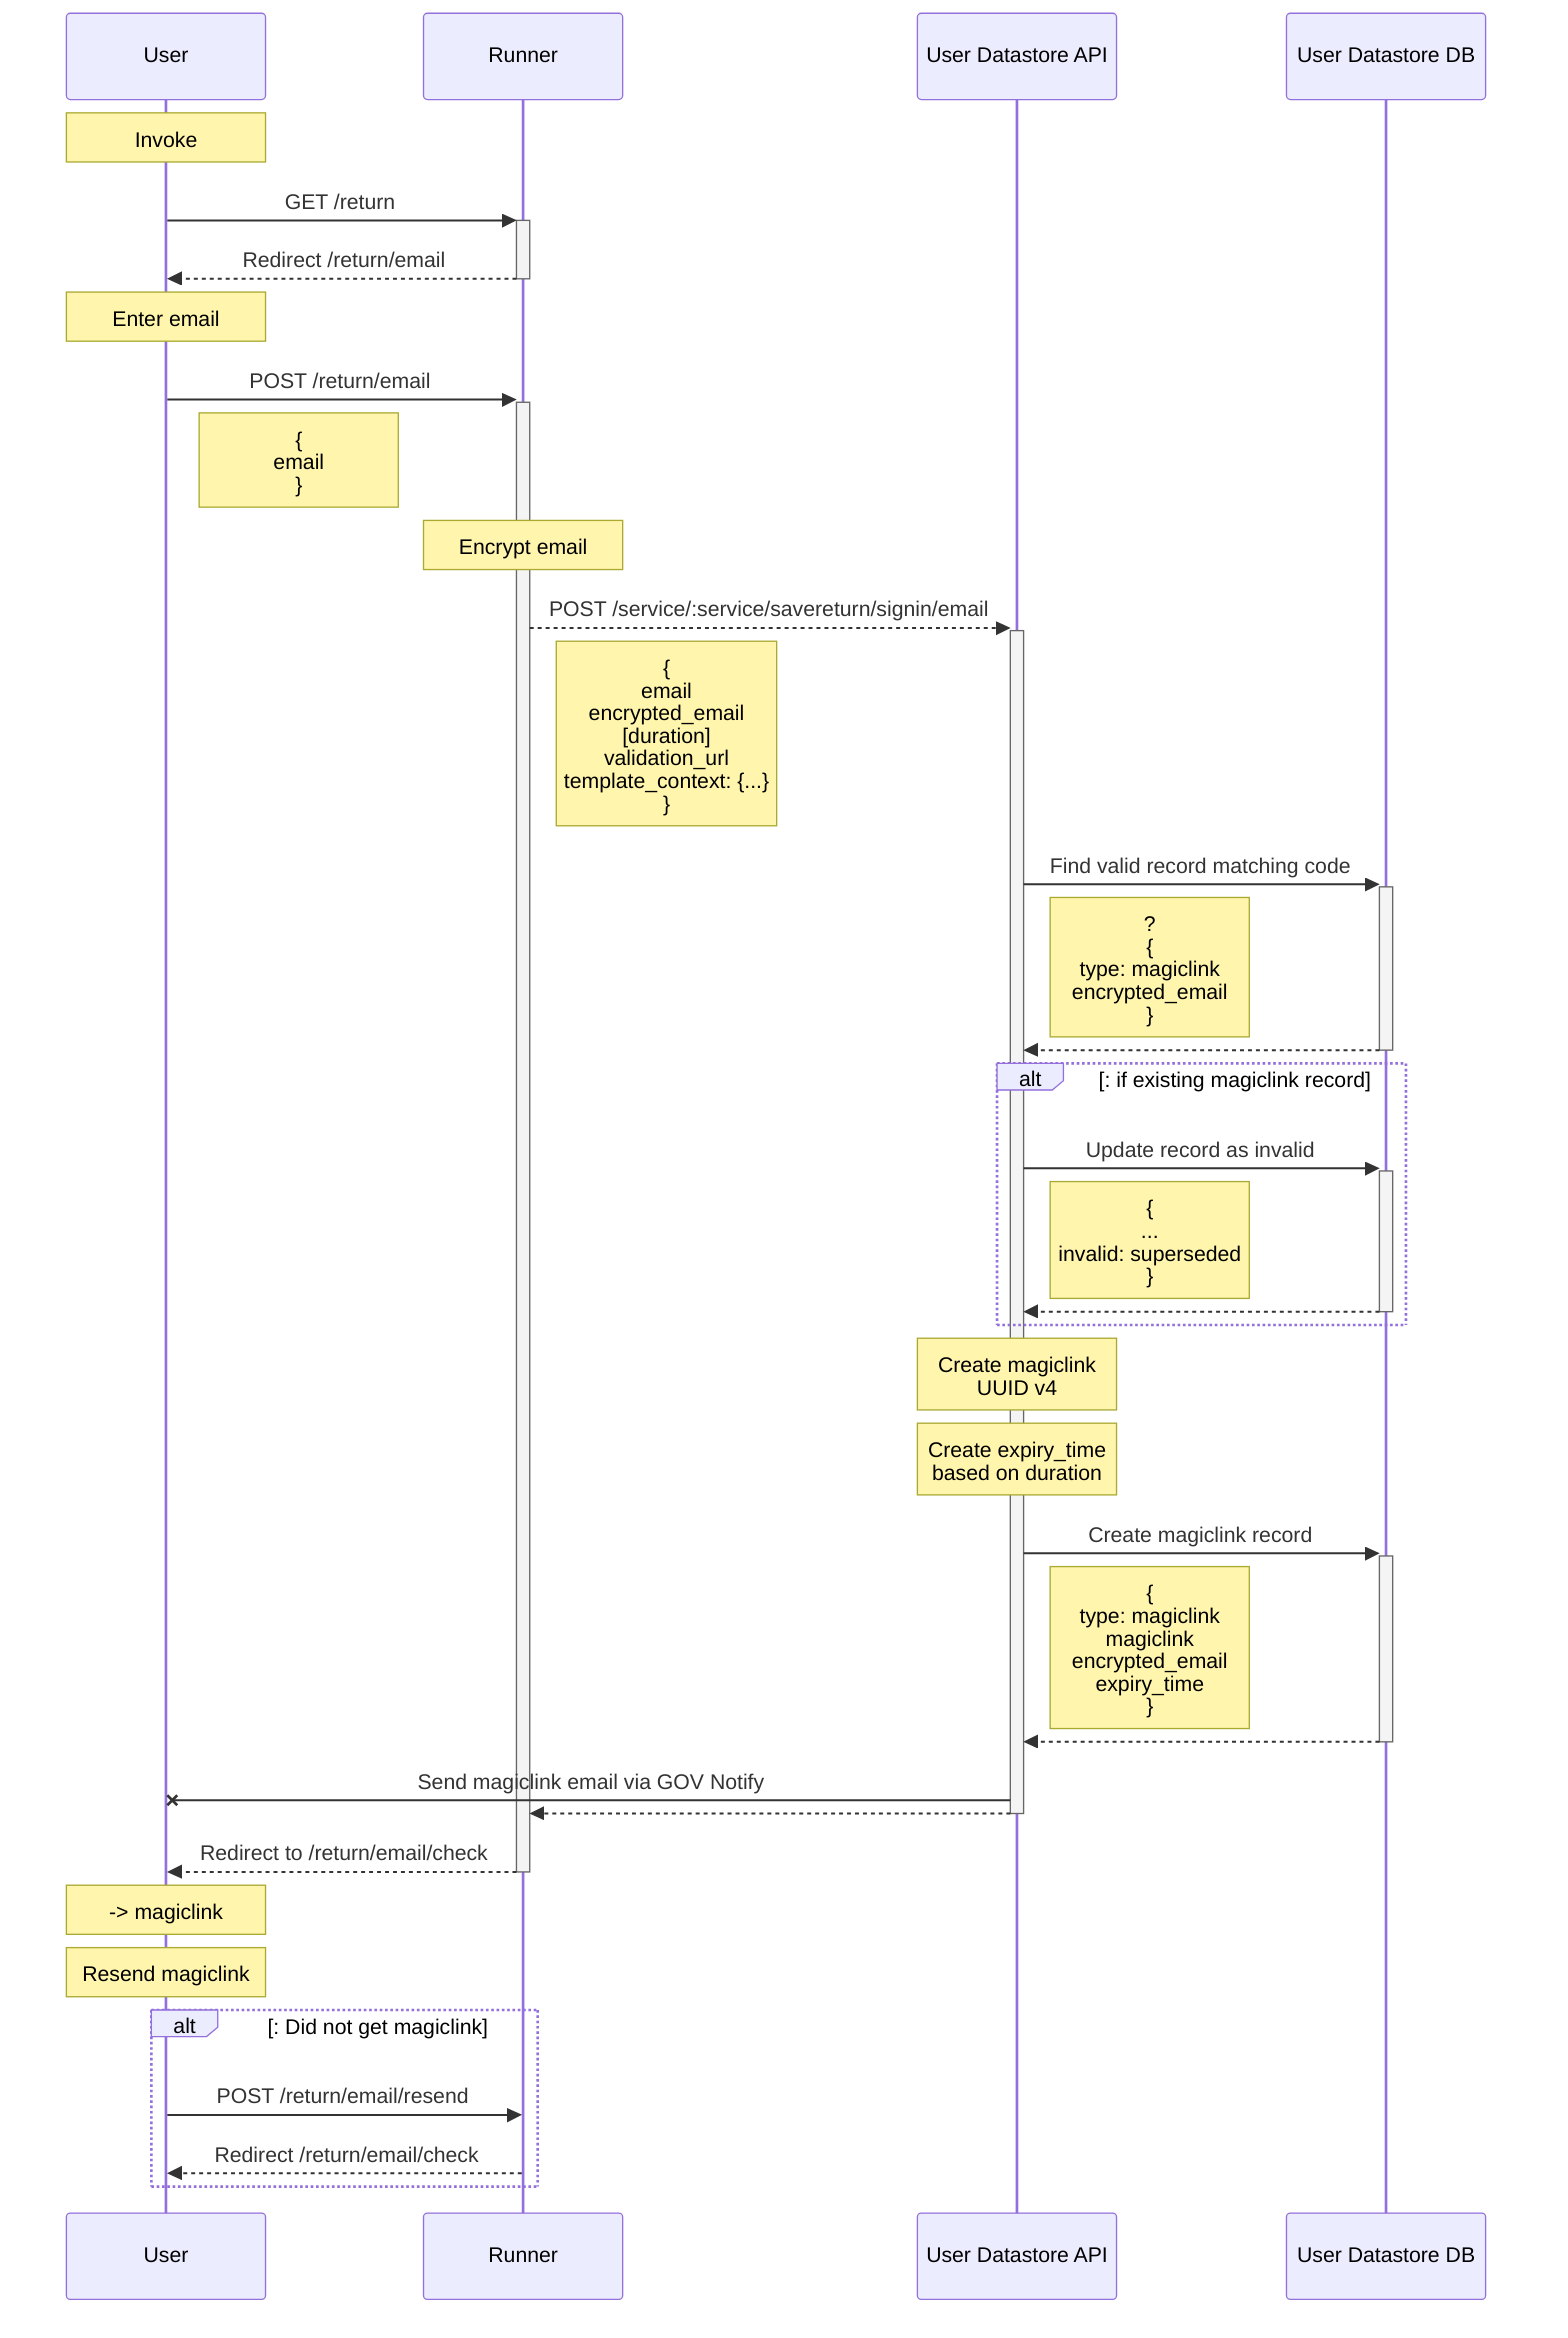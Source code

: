 sequenceDiagram

participant U as User

participant R as Runner

participant DS as User Datastore API

participant DB as User Datastore DB

Note over U: Invoke

U->>+R: GET /return

R-->>-U: Redirect /return/email

Note over U: Enter email

U->>+R: POST /return/email

Note right of U: {<br>email<br>}

Note over R: Encrypt email

R-->>+DS: POST /service/:service/savereturn/signin/email

Note right of R: {<br>email<br>encrypted_email<br>[duration]<br>validation_url<br>template_context: {...}<br>}

DS->>+DB: Find valid record matching code 

Note right of DS: ?<br>{<br>type: magiclink<br>encrypted_email<br>}

DB-->>-DS: 

alt: if existing magiclink record

DS->>+DB: Update record as invalid 

Note right of DS: {<br>...<br>invalid: superseded<br>}

DB-->>-DS: 

end

Note over DS: Create  magiclink<br>UUID v4

Note over DS: Create expiry_time<br>based on duration

DS->>+DB: Create magiclink record 

Note right of DS: { <br>type: magiclink<br>magiclink<br>encrypted_email<br>expiry_time<br> }

DB-->>-DS: 

DS-XU: Send magiclink email via GOV Notify 

DS-->>-R:  

R-->>-U:  Redirect to /return/email/check

Note over U: -> magiclink

Note over U: Resend magiclink

alt: Did not get magiclink

U->>R: POST /return/email/resend

R-->>U: Redirect /return/email/check

end